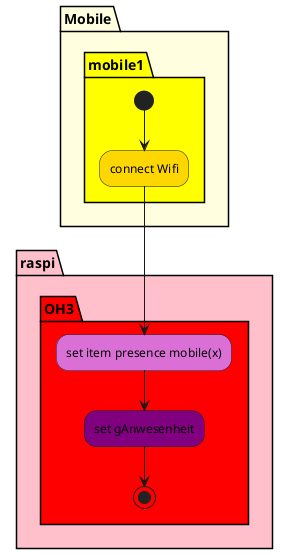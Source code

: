 @startuml presence_detection
partition "Mobile" #lightyellow {
  partition mobile1 #yellow {
      (*) --> "connect Wifi" #gold
  }
}

partition raspi #pink {

  partition OH3 #red {
    "connect Wifi" --> "set item presence mobile(x)" #orchid
    "set item presence mobile(x)"  --> "set gAnwesenheit" #purple
    "set gAnwesenheit" --> (*)
  }
}
@enduml
